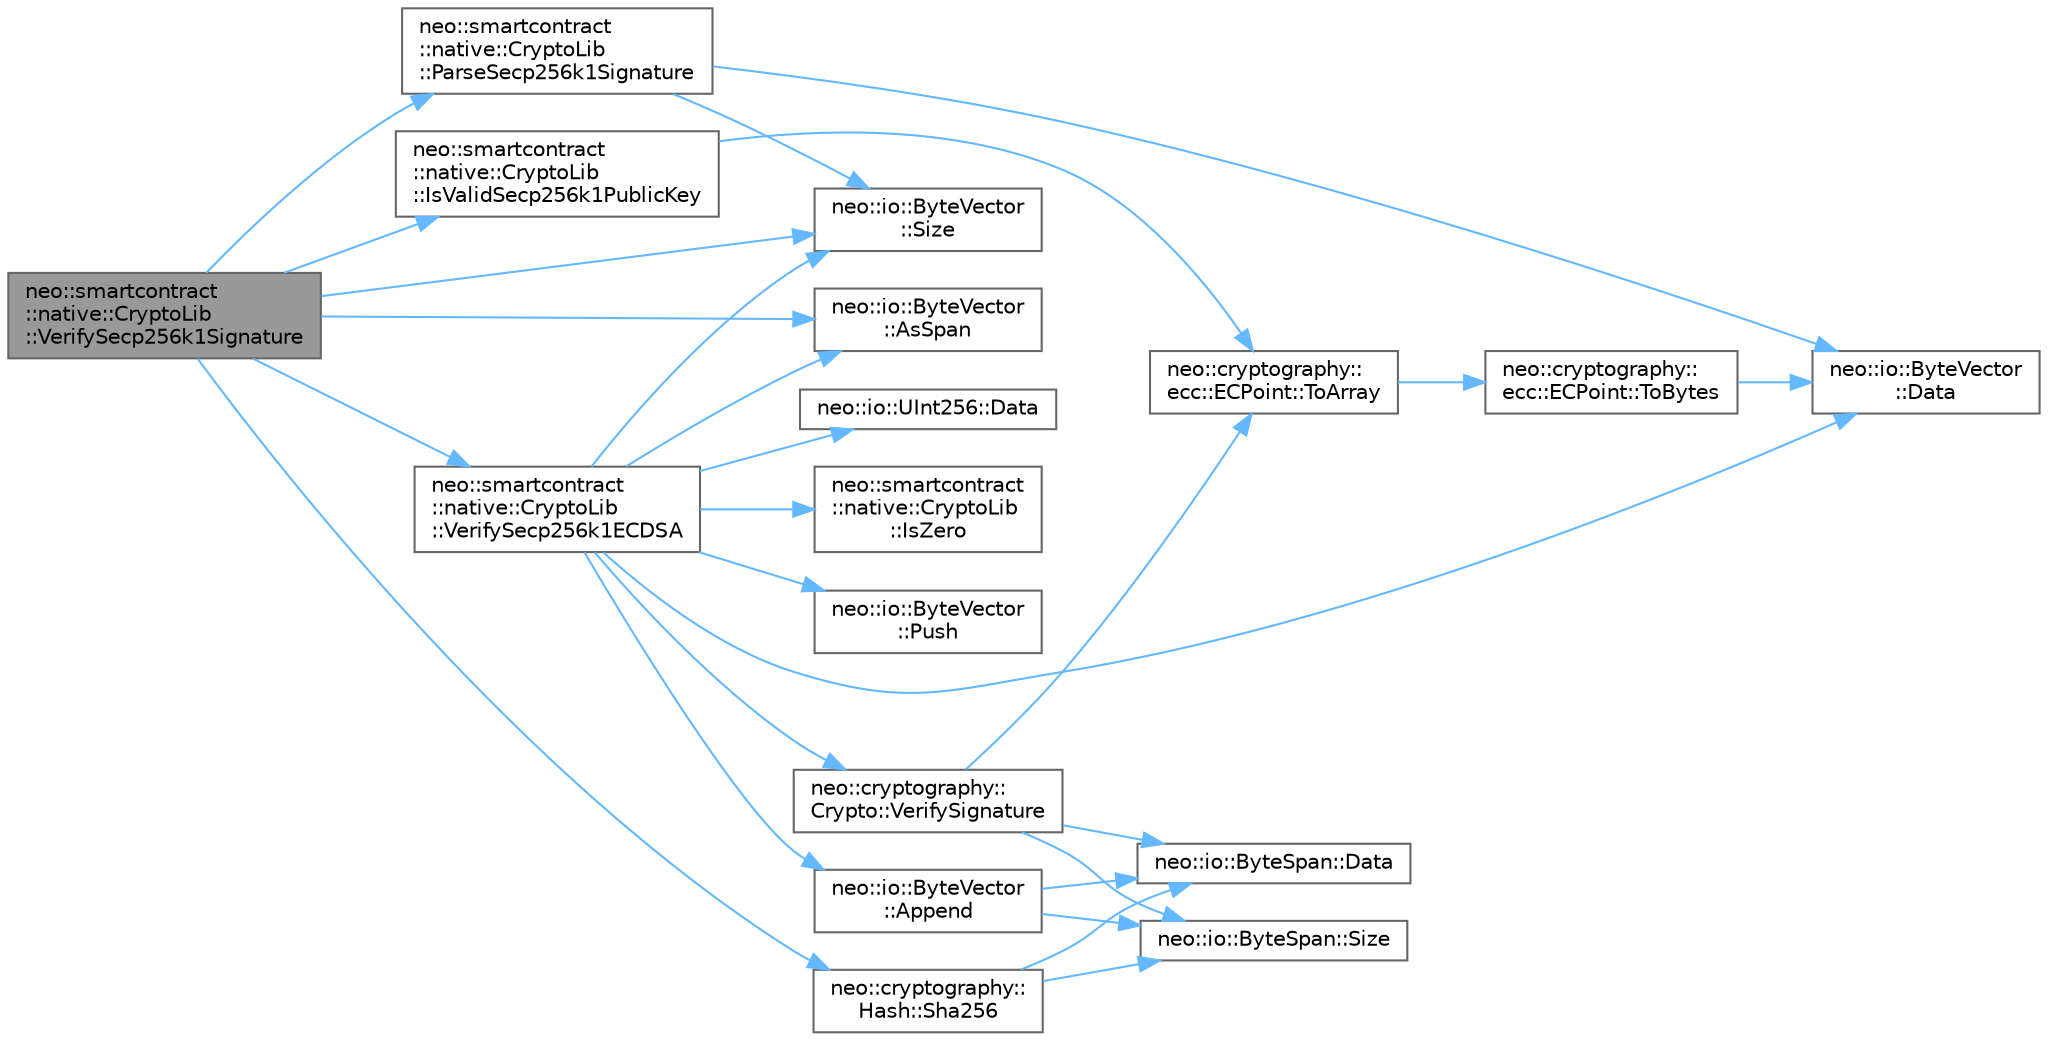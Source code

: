 digraph "neo::smartcontract::native::CryptoLib::VerifySecp256k1Signature"
{
 // LATEX_PDF_SIZE
  bgcolor="transparent";
  edge [fontname=Helvetica,fontsize=10,labelfontname=Helvetica,labelfontsize=10];
  node [fontname=Helvetica,fontsize=10,shape=box,height=0.2,width=0.4];
  rankdir="LR";
  Node1 [id="Node000001",label="neo::smartcontract\l::native::CryptoLib\l::VerifySecp256k1Signature",height=0.2,width=0.4,color="gray40", fillcolor="grey60", style="filled", fontcolor="black",tooltip=" "];
  Node1 -> Node2 [id="edge1_Node000001_Node000002",color="steelblue1",style="solid",tooltip=" "];
  Node2 [id="Node000002",label="neo::io::ByteVector\l::AsSpan",height=0.2,width=0.4,color="grey40", fillcolor="white", style="filled",URL="$classneo_1_1io_1_1_byte_vector.html#a95791d958ed4ec88d32e811b51d90451",tooltip="Converts the ByteVector to a ByteSpan."];
  Node1 -> Node3 [id="edge2_Node000001_Node000003",color="steelblue1",style="solid",tooltip=" "];
  Node3 [id="Node000003",label="neo::smartcontract\l::native::CryptoLib\l::IsValidSecp256k1PublicKey",height=0.2,width=0.4,color="grey40", fillcolor="white", style="filled",URL="$classneo_1_1smartcontract_1_1native_1_1_crypto_lib.html#a10f05dacf8f94a967f1e17ee2e096522",tooltip=" "];
  Node3 -> Node4 [id="edge3_Node000003_Node000004",color="steelblue1",style="solid",tooltip=" "];
  Node4 [id="Node000004",label="neo::cryptography::\lecc::ECPoint::ToArray",height=0.2,width=0.4,color="grey40", fillcolor="white", style="filled",URL="$classneo_1_1cryptography_1_1ecc_1_1_e_c_point.html#ac78e405cf844e51af4f0830b2b392368",tooltip="Converts this point to a byte array (compressed format). This method matches the C# ECPoint...."];
  Node4 -> Node5 [id="edge4_Node000004_Node000005",color="steelblue1",style="solid",tooltip=" "];
  Node5 [id="Node000005",label="neo::cryptography::\lecc::ECPoint::ToBytes",height=0.2,width=0.4,color="grey40", fillcolor="white", style="filled",URL="$classneo_1_1cryptography_1_1ecc_1_1_e_c_point.html#acaf3aa20394e9261354877c0e64c8f37",tooltip="Converts this point to a byte array."];
  Node5 -> Node6 [id="edge5_Node000005_Node000006",color="steelblue1",style="solid",tooltip=" "];
  Node6 [id="Node000006",label="neo::io::ByteVector\l::Data",height=0.2,width=0.4,color="grey40", fillcolor="white", style="filled",URL="$classneo_1_1io_1_1_byte_vector.html#a971af50d2778c4435c924cf4b839e8a1",tooltip="Gets a pointer to the data."];
  Node1 -> Node7 [id="edge6_Node000001_Node000007",color="steelblue1",style="solid",tooltip=" "];
  Node7 [id="Node000007",label="neo::smartcontract\l::native::CryptoLib\l::ParseSecp256k1Signature",height=0.2,width=0.4,color="grey40", fillcolor="white", style="filled",URL="$classneo_1_1smartcontract_1_1native_1_1_crypto_lib.html#a2477f7f4b64059240d885a1f071dc755",tooltip=" "];
  Node7 -> Node6 [id="edge7_Node000007_Node000006",color="steelblue1",style="solid",tooltip=" "];
  Node7 -> Node8 [id="edge8_Node000007_Node000008",color="steelblue1",style="solid",tooltip=" "];
  Node8 [id="Node000008",label="neo::io::ByteVector\l::Size",height=0.2,width=0.4,color="grey40", fillcolor="white", style="filled",URL="$classneo_1_1io_1_1_byte_vector.html#ac0d1a1751d25fde82c44ba55d9d68e24",tooltip="Gets the size of the ByteVector."];
  Node1 -> Node9 [id="edge9_Node000001_Node000009",color="steelblue1",style="solid",tooltip=" "];
  Node9 [id="Node000009",label="neo::cryptography::\lHash::Sha256",height=0.2,width=0.4,color="grey40", fillcolor="white", style="filled",URL="$classneo_1_1cryptography_1_1_hash.html#a45b12e21ad2391d1919f3eb7b61f683a",tooltip="Computes SHA256 hash."];
  Node9 -> Node10 [id="edge10_Node000009_Node000010",color="steelblue1",style="solid",tooltip=" "];
  Node10 [id="Node000010",label="neo::io::ByteSpan::Data",height=0.2,width=0.4,color="grey40", fillcolor="white", style="filled",URL="$classneo_1_1io_1_1_byte_span.html#a0285a19eb5cd212ecd1079e0bc5e494c",tooltip="Gets a pointer to the data."];
  Node9 -> Node11 [id="edge11_Node000009_Node000011",color="steelblue1",style="solid",tooltip=" "];
  Node11 [id="Node000011",label="neo::io::ByteSpan::Size",height=0.2,width=0.4,color="grey40", fillcolor="white", style="filled",URL="$classneo_1_1io_1_1_byte_span.html#a4a869430800a37dcbeefac6f36468fcb",tooltip="Gets the size of the ByteSpan."];
  Node1 -> Node8 [id="edge12_Node000001_Node000008",color="steelblue1",style="solid",tooltip=" "];
  Node1 -> Node12 [id="edge13_Node000001_Node000012",color="steelblue1",style="solid",tooltip=" "];
  Node12 [id="Node000012",label="neo::smartcontract\l::native::CryptoLib\l::VerifySecp256k1ECDSA",height=0.2,width=0.4,color="grey40", fillcolor="white", style="filled",URL="$classneo_1_1smartcontract_1_1native_1_1_crypto_lib.html#a08e6f3f57440ad6849b69f64aa4c911f",tooltip=" "];
  Node12 -> Node13 [id="edge14_Node000012_Node000013",color="steelblue1",style="solid",tooltip=" "];
  Node13 [id="Node000013",label="neo::io::ByteVector\l::Append",height=0.2,width=0.4,color="grey40", fillcolor="white", style="filled",URL="$classneo_1_1io_1_1_byte_vector.html#a08fe2080218bc11daedc416387e6f37e",tooltip="Appends data to the ByteVector."];
  Node13 -> Node10 [id="edge15_Node000013_Node000010",color="steelblue1",style="solid",tooltip=" "];
  Node13 -> Node11 [id="edge16_Node000013_Node000011",color="steelblue1",style="solid",tooltip=" "];
  Node12 -> Node2 [id="edge17_Node000012_Node000002",color="steelblue1",style="solid",tooltip=" "];
  Node12 -> Node6 [id="edge18_Node000012_Node000006",color="steelblue1",style="solid",tooltip=" "];
  Node12 -> Node14 [id="edge19_Node000012_Node000014",color="steelblue1",style="solid",tooltip=" "];
  Node14 [id="Node000014",label="neo::io::UInt256::Data",height=0.2,width=0.4,color="grey40", fillcolor="white", style="filled",URL="$classneo_1_1io_1_1_u_int256.html#a2882356c1c3af5d8281ff406155890fd",tooltip="Gets a pointer to the data."];
  Node12 -> Node15 [id="edge20_Node000012_Node000015",color="steelblue1",style="solid",tooltip=" "];
  Node15 [id="Node000015",label="neo::smartcontract\l::native::CryptoLib\l::IsZero",height=0.2,width=0.4,color="grey40", fillcolor="white", style="filled",URL="$classneo_1_1smartcontract_1_1native_1_1_crypto_lib.html#a76a46e6ed2a4621687f2dfa0c619e311",tooltip=" "];
  Node12 -> Node16 [id="edge21_Node000012_Node000016",color="steelblue1",style="solid",tooltip=" "];
  Node16 [id="Node000016",label="neo::io::ByteVector\l::Push",height=0.2,width=0.4,color="grey40", fillcolor="white", style="filled",URL="$classneo_1_1io_1_1_byte_vector.html#a57eb840afcbc9cd7b784081f9f546dab",tooltip="Pushes a byte to the end of the ByteVector."];
  Node12 -> Node8 [id="edge22_Node000012_Node000008",color="steelblue1",style="solid",tooltip=" "];
  Node12 -> Node17 [id="edge23_Node000012_Node000017",color="steelblue1",style="solid",tooltip=" "];
  Node17 [id="Node000017",label="neo::cryptography::\lCrypto::VerifySignature",height=0.2,width=0.4,color="grey40", fillcolor="white", style="filled",URL="$classneo_1_1cryptography_1_1_crypto.html#ab8f7b7fd3cbef11030acce3439ea5800",tooltip="Verifies a signature."];
  Node17 -> Node10 [id="edge24_Node000017_Node000010",color="steelblue1",style="solid",tooltip=" "];
  Node17 -> Node11 [id="edge25_Node000017_Node000011",color="steelblue1",style="solid",tooltip=" "];
  Node17 -> Node4 [id="edge26_Node000017_Node000004",color="steelblue1",style="solid",tooltip=" "];
}
